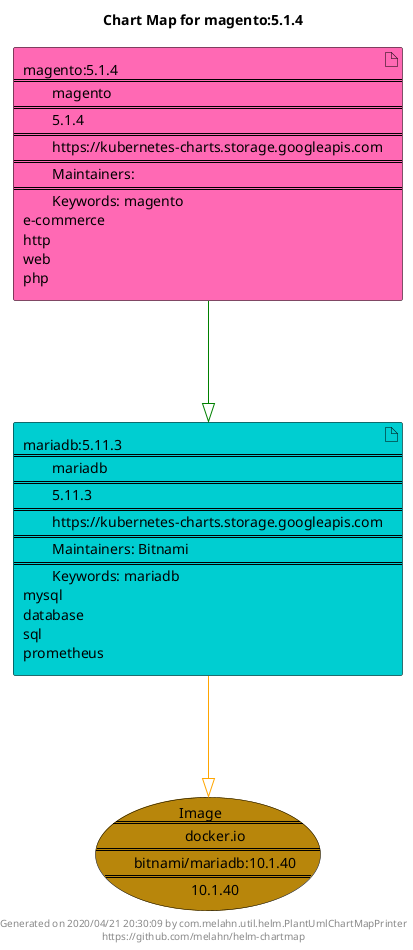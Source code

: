 @startuml
skinparam linetype ortho
skinparam backgroundColor white
skinparam usecaseBorderColor black
skinparam usecaseArrowColor LightSlateGray
skinparam artifactBorderColor black
skinparam artifactArrowColor LightSlateGray

title Chart Map for magento:5.1.4

'There are 2 referenced Helm Charts
artifact "mariadb:5.11.3\n====\n\tmariadb\n====\n\t5.11.3\n====\n\thttps://kubernetes-charts.storage.googleapis.com\n====\n\tMaintainers: Bitnami\n====\n\tKeywords: mariadb\nmysql\ndatabase\nsql\nprometheus" as mariadb_5_11_3 #DarkTurquoise
artifact "magento:5.1.4\n====\n\tmagento\n====\n\t5.1.4\n====\n\thttps://kubernetes-charts.storage.googleapis.com\n====\n\tMaintainers: \n====\n\tKeywords: magento\ne-commerce\nhttp\nweb\nphp" as magento_5_1_4 #HotPink

'There is one referenced Docker Image
usecase "Image\n====\n\tdocker.io\n====\n\tbitnami/mariadb:10.1.40\n====\n\t10.1.40" as docker_io_bitnami_mariadb_10_1_40 #DarkGoldenRod

'Chart Dependencies
magento_5_1_4--[#green]-|>mariadb_5_11_3
mariadb_5_11_3--[#orange]-|>docker_io_bitnami_mariadb_10_1_40

center footer Generated on 2020/04/21 20:30:09 by com.melahn.util.helm.PlantUmlChartMapPrinter\nhttps://github.com/melahn/helm-chartmap
@enduml
